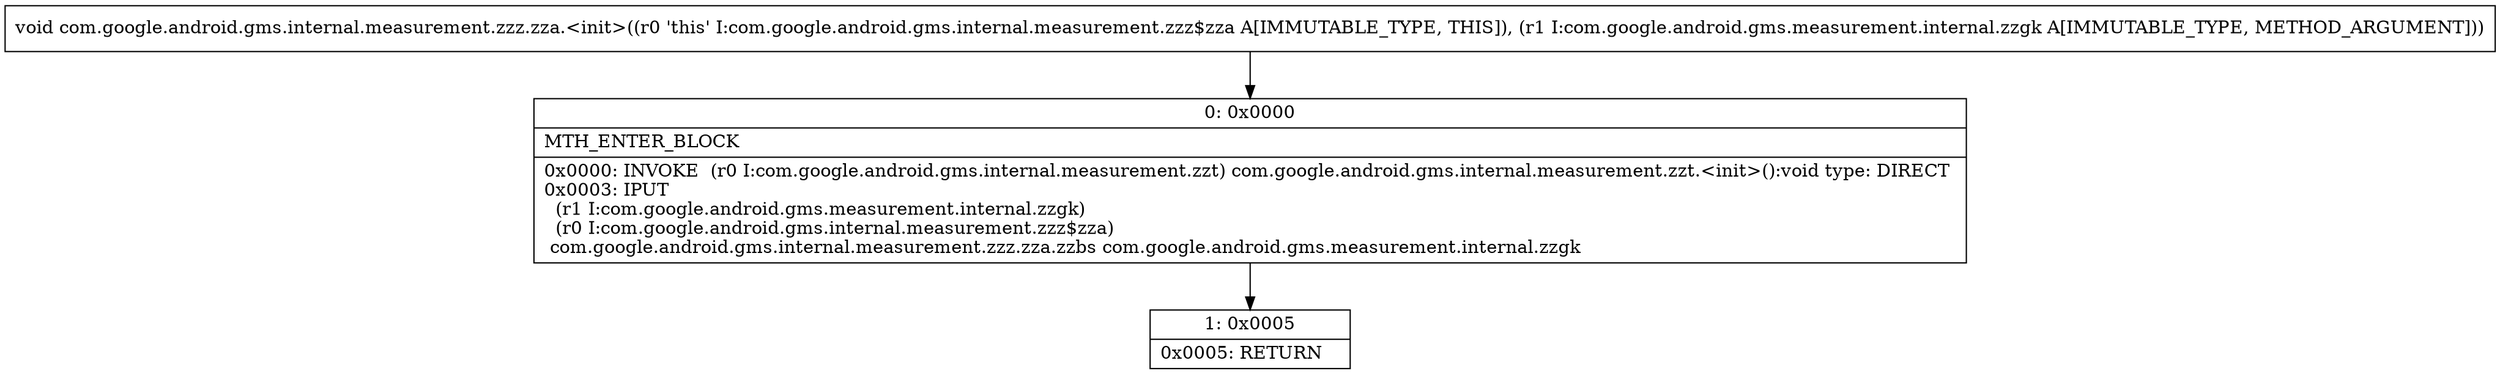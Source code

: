 digraph "CFG forcom.google.android.gms.internal.measurement.zzz.zza.\<init\>(Lcom\/google\/android\/gms\/measurement\/internal\/zzgk;)V" {
Node_0 [shape=record,label="{0\:\ 0x0000|MTH_ENTER_BLOCK\l|0x0000: INVOKE  (r0 I:com.google.android.gms.internal.measurement.zzt) com.google.android.gms.internal.measurement.zzt.\<init\>():void type: DIRECT \l0x0003: IPUT  \l  (r1 I:com.google.android.gms.measurement.internal.zzgk)\l  (r0 I:com.google.android.gms.internal.measurement.zzz$zza)\l com.google.android.gms.internal.measurement.zzz.zza.zzbs com.google.android.gms.measurement.internal.zzgk \l}"];
Node_1 [shape=record,label="{1\:\ 0x0005|0x0005: RETURN   \l}"];
MethodNode[shape=record,label="{void com.google.android.gms.internal.measurement.zzz.zza.\<init\>((r0 'this' I:com.google.android.gms.internal.measurement.zzz$zza A[IMMUTABLE_TYPE, THIS]), (r1 I:com.google.android.gms.measurement.internal.zzgk A[IMMUTABLE_TYPE, METHOD_ARGUMENT])) }"];
MethodNode -> Node_0;
Node_0 -> Node_1;
}

